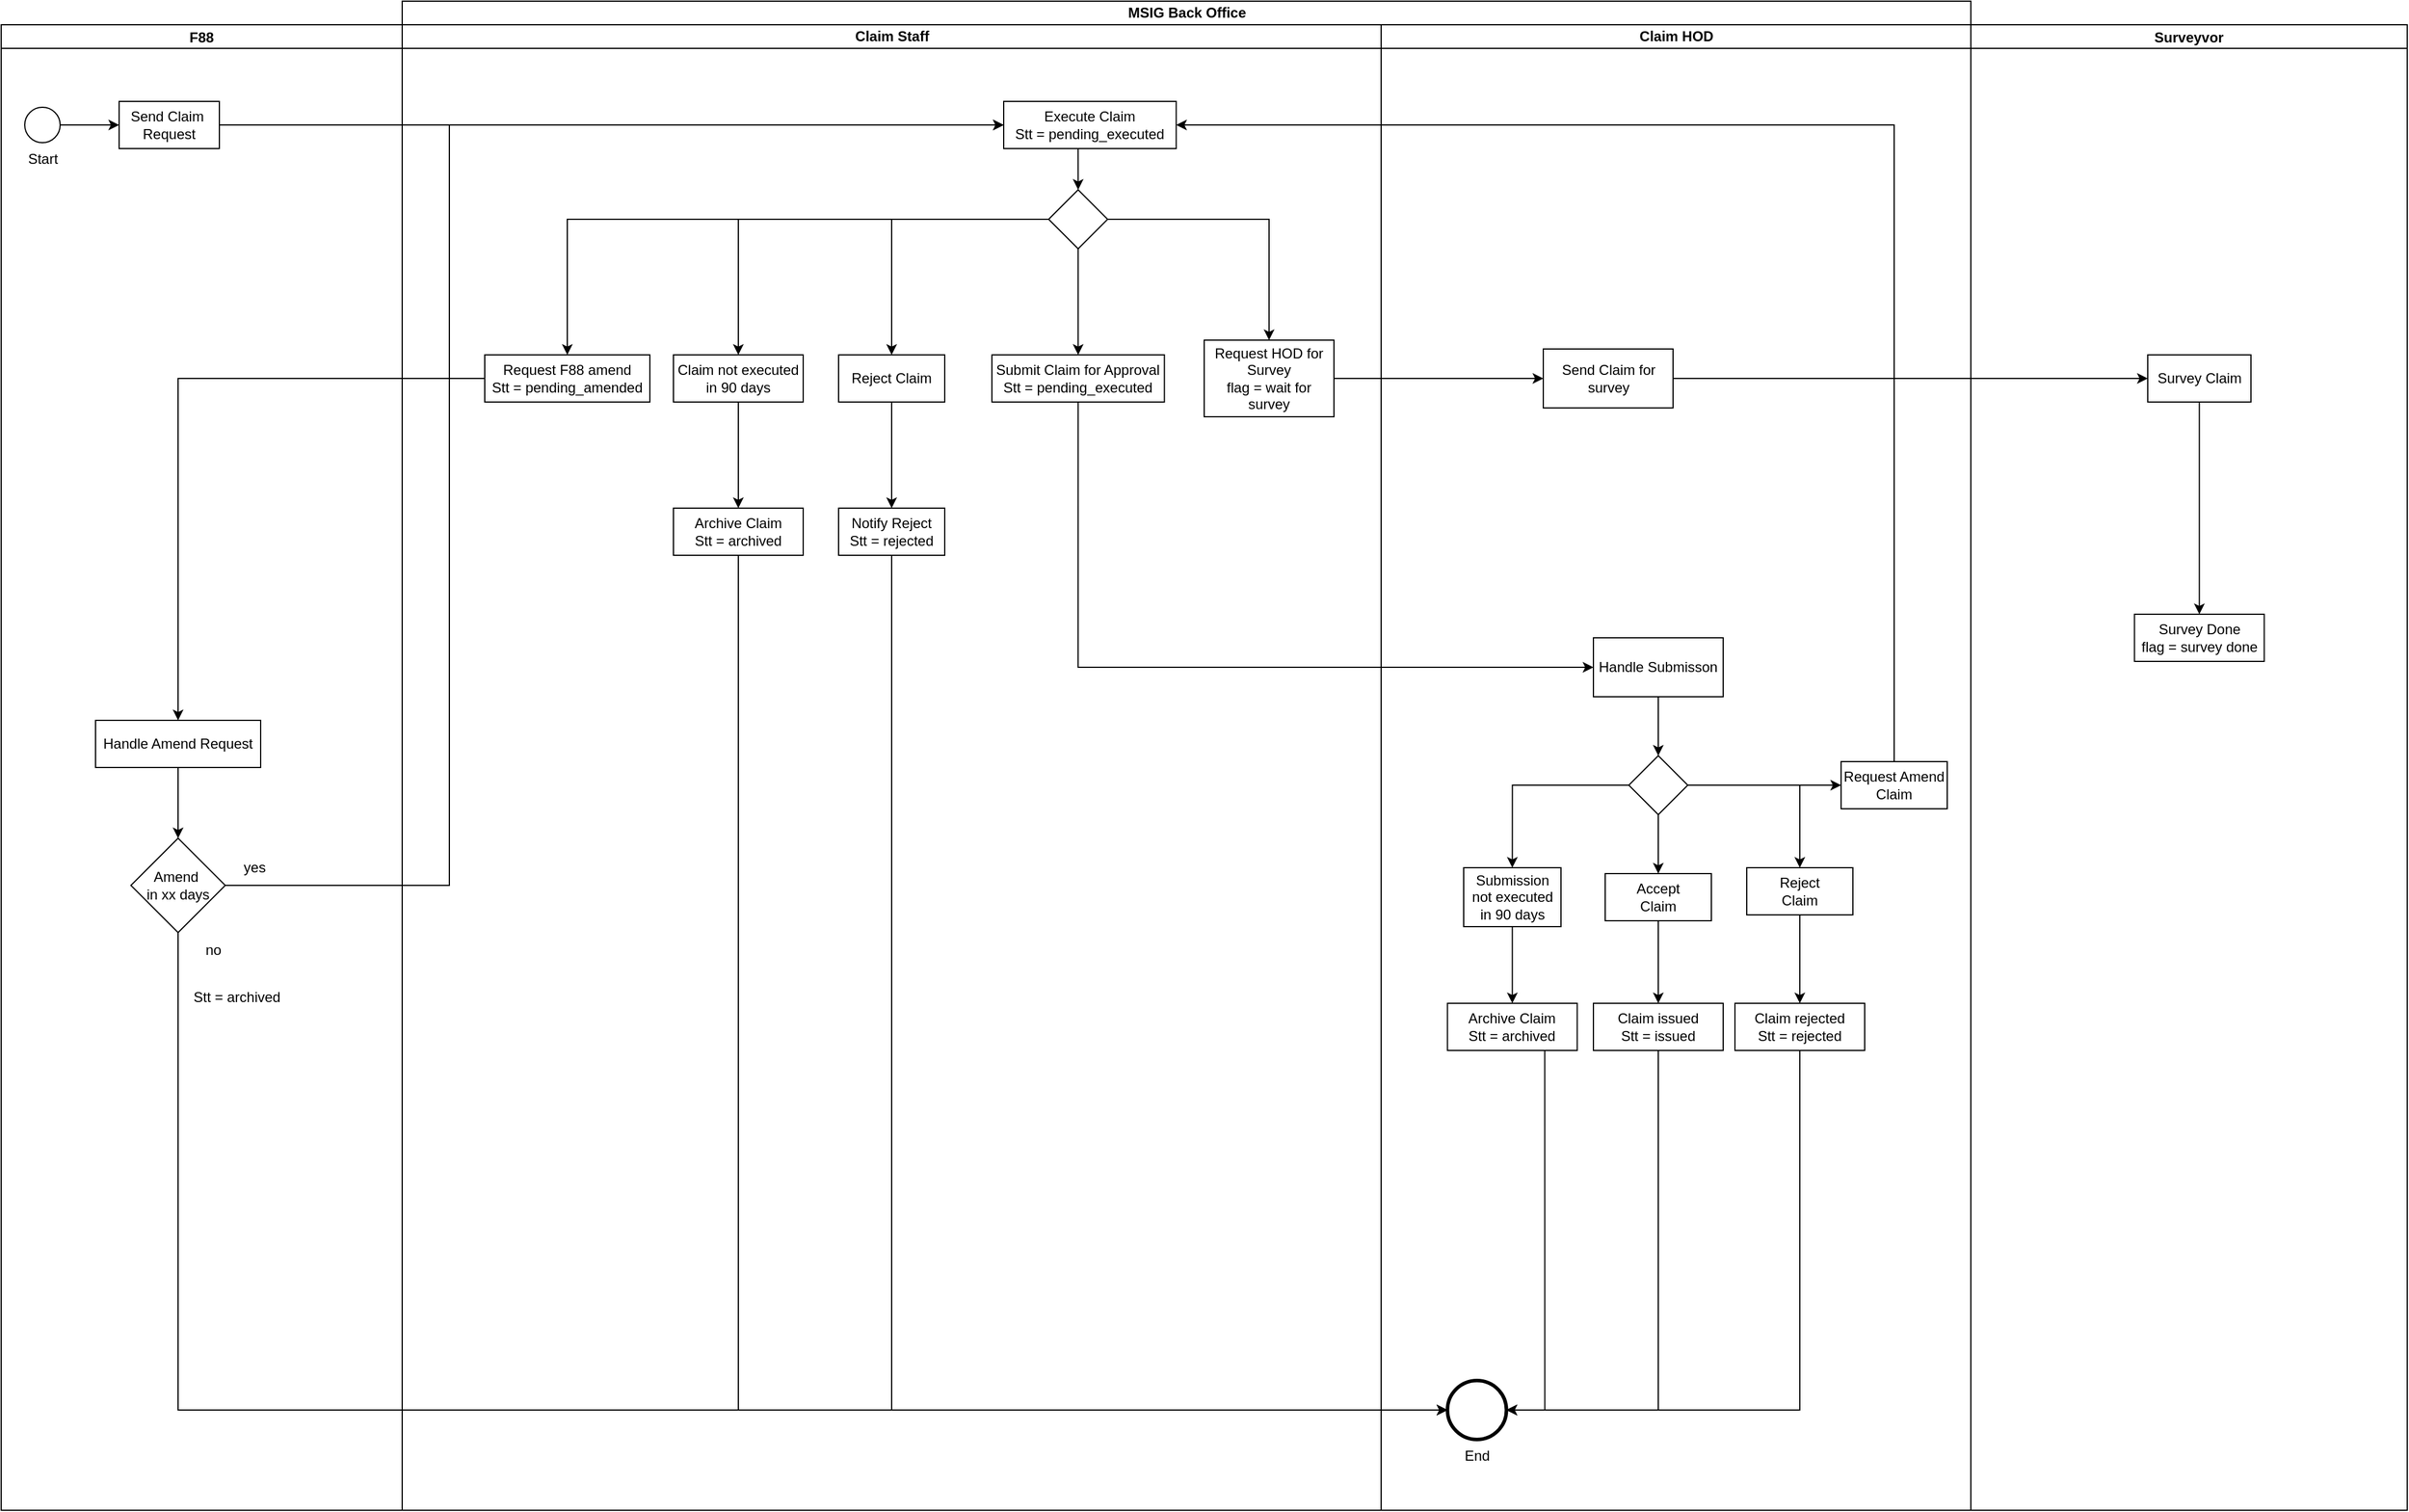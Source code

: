 <mxfile version="20.2.7" type="github">
  <diagram id="R6Ztq-pkOIHDjWPvj1B-" name="Page-1">
    <mxGraphModel dx="2447" dy="891" grid="1" gridSize="10" guides="1" tooltips="1" connect="1" arrows="1" fold="1" page="1" pageScale="1" pageWidth="850" pageHeight="1100" math="0" shadow="0">
      <root>
        <mxCell id="0" />
        <mxCell id="1" parent="0" />
        <mxCell id="10-Q_BTeWXuV71ru6LAa-2" value="MSIG Back Office" style="swimlane;html=1;childLayout=stackLayout;resizeParent=1;resizeParentMax=0;startSize=20;" parent="1" vertex="1">
          <mxGeometry x="240" y="60" width="1330" height="1280" as="geometry">
            <mxRectangle x="240" y="60" width="70" height="30" as="alternateBounds" />
          </mxGeometry>
        </mxCell>
        <mxCell id="UT80NuvYPYnNm6YNi28m-56" style="edgeStyle=orthogonalEdgeStyle;rounded=0;orthogonalLoop=1;jettySize=auto;html=1;exitX=1;exitY=0.5;exitDx=0;exitDy=0;entryX=0;entryY=0.5;entryDx=0;entryDy=0;" parent="10-Q_BTeWXuV71ru6LAa-2" source="UT80NuvYPYnNm6YNi28m-26" target="UT80NuvYPYnNm6YNi28m-52" edge="1">
          <mxGeometry relative="1" as="geometry" />
        </mxCell>
        <mxCell id="10-Q_BTeWXuV71ru6LAa-4" value="Claim Staff" style="swimlane;html=1;startSize=20;" parent="10-Q_BTeWXuV71ru6LAa-2" vertex="1">
          <mxGeometry y="20" width="830" height="1260" as="geometry" />
        </mxCell>
        <mxCell id="UT80NuvYPYnNm6YNi28m-9" style="edgeStyle=orthogonalEdgeStyle;rounded=0;orthogonalLoop=1;jettySize=auto;html=1;exitX=0.5;exitY=1;exitDx=0;exitDy=0;entryX=0.5;entryY=0;entryDx=0;entryDy=0;entryPerimeter=0;" parent="10-Q_BTeWXuV71ru6LAa-4" source="UT80NuvYPYnNm6YNi28m-6" target="UT80NuvYPYnNm6YNi28m-8" edge="1">
          <mxGeometry relative="1" as="geometry" />
        </mxCell>
        <mxCell id="UT80NuvYPYnNm6YNi28m-6" value="Execute Claim&lt;br&gt;Stt = pending_executed" style="rounded=0;whiteSpace=wrap;html=1;" parent="10-Q_BTeWXuV71ru6LAa-4" vertex="1">
          <mxGeometry x="510" y="65" width="146.25" height="40" as="geometry" />
        </mxCell>
        <mxCell id="UT80NuvYPYnNm6YNi28m-12" style="edgeStyle=orthogonalEdgeStyle;rounded=0;orthogonalLoop=1;jettySize=auto;html=1;exitX=0;exitY=0.5;exitDx=0;exitDy=0;exitPerimeter=0;entryX=0.5;entryY=0;entryDx=0;entryDy=0;" parent="10-Q_BTeWXuV71ru6LAa-4" source="UT80NuvYPYnNm6YNi28m-8" target="UT80NuvYPYnNm6YNi28m-10" edge="1">
          <mxGeometry relative="1" as="geometry" />
        </mxCell>
        <mxCell id="UT80NuvYPYnNm6YNi28m-27" style="edgeStyle=orthogonalEdgeStyle;rounded=0;orthogonalLoop=1;jettySize=auto;html=1;entryX=0.5;entryY=0;entryDx=0;entryDy=0;" parent="10-Q_BTeWXuV71ru6LAa-4" source="UT80NuvYPYnNm6YNi28m-8" target="UT80NuvYPYnNm6YNi28m-26" edge="1">
          <mxGeometry relative="1" as="geometry" />
        </mxCell>
        <mxCell id="hxh1ybELKQ1JOoOZZdKr-38" style="edgeStyle=orthogonalEdgeStyle;rounded=0;orthogonalLoop=1;jettySize=auto;html=1;exitX=0.5;exitY=1;exitDx=0;exitDy=0;exitPerimeter=0;entryX=0.5;entryY=0;entryDx=0;entryDy=0;" edge="1" parent="10-Q_BTeWXuV71ru6LAa-4" source="UT80NuvYPYnNm6YNi28m-8" target="hxh1ybELKQ1JOoOZZdKr-37">
          <mxGeometry relative="1" as="geometry" />
        </mxCell>
        <mxCell id="hxh1ybELKQ1JOoOZZdKr-40" style="edgeStyle=orthogonalEdgeStyle;rounded=0;orthogonalLoop=1;jettySize=auto;html=1;exitX=0;exitY=0.5;exitDx=0;exitDy=0;exitPerimeter=0;entryX=0.5;entryY=0;entryDx=0;entryDy=0;" edge="1" parent="10-Q_BTeWXuV71ru6LAa-4" source="UT80NuvYPYnNm6YNi28m-8" target="UT80NuvYPYnNm6YNi28m-108">
          <mxGeometry relative="1" as="geometry" />
        </mxCell>
        <mxCell id="hxh1ybELKQ1JOoOZZdKr-46" style="edgeStyle=orthogonalEdgeStyle;rounded=0;orthogonalLoop=1;jettySize=auto;html=1;exitX=0;exitY=0.5;exitDx=0;exitDy=0;exitPerimeter=0;entryX=0.5;entryY=0;entryDx=0;entryDy=0;" edge="1" parent="10-Q_BTeWXuV71ru6LAa-4" source="UT80NuvYPYnNm6YNi28m-8" target="UT80NuvYPYnNm6YNi28m-11">
          <mxGeometry relative="1" as="geometry" />
        </mxCell>
        <mxCell id="UT80NuvYPYnNm6YNi28m-8" value="" style="points=[[0.25,0.25,0],[0.5,0,0],[0.75,0.25,0],[1,0.5,0],[0.75,0.75,0],[0.5,1,0],[0.25,0.75,0],[0,0.5,0]];shape=mxgraph.bpmn.gateway2;html=1;verticalLabelPosition=bottom;labelBackgroundColor=#ffffff;verticalAlign=top;align=center;perimeter=rhombusPerimeter;outlineConnect=0;outline=none;symbol=none;" parent="10-Q_BTeWXuV71ru6LAa-4" vertex="1">
          <mxGeometry x="548.13" y="140" width="50" height="50" as="geometry" />
        </mxCell>
        <mxCell id="UT80NuvYPYnNm6YNi28m-17" style="edgeStyle=orthogonalEdgeStyle;rounded=0;orthogonalLoop=1;jettySize=auto;html=1;exitX=0.5;exitY=1;exitDx=0;exitDy=0;entryX=0.5;entryY=0;entryDx=0;entryDy=0;" parent="10-Q_BTeWXuV71ru6LAa-4" source="UT80NuvYPYnNm6YNi28m-10" target="UT80NuvYPYnNm6YNi28m-15" edge="1">
          <mxGeometry relative="1" as="geometry" />
        </mxCell>
        <mxCell id="UT80NuvYPYnNm6YNi28m-10" value="Claim not executed &lt;br&gt;in 90 days" style="rounded=0;whiteSpace=wrap;html=1;" parent="10-Q_BTeWXuV71ru6LAa-4" vertex="1">
          <mxGeometry x="230" y="280" width="110" height="40" as="geometry" />
        </mxCell>
        <mxCell id="hxh1ybELKQ1JOoOZZdKr-47" style="edgeStyle=orthogonalEdgeStyle;rounded=0;orthogonalLoop=1;jettySize=auto;html=1;exitX=0.5;exitY=1;exitDx=0;exitDy=0;" edge="1" parent="10-Q_BTeWXuV71ru6LAa-4" source="UT80NuvYPYnNm6YNi28m-11" target="hxh1ybELKQ1JOoOZZdKr-43">
          <mxGeometry relative="1" as="geometry" />
        </mxCell>
        <mxCell id="UT80NuvYPYnNm6YNi28m-11" value="Reject Claim" style="rounded=0;whiteSpace=wrap;html=1;" parent="10-Q_BTeWXuV71ru6LAa-4" vertex="1">
          <mxGeometry x="370" y="280" width="90" height="40" as="geometry" />
        </mxCell>
        <mxCell id="UT80NuvYPYnNm6YNi28m-15" value="Archive Claim&lt;br&gt;Stt = archived" style="rounded=0;whiteSpace=wrap;html=1;" parent="10-Q_BTeWXuV71ru6LAa-4" vertex="1">
          <mxGeometry x="230" y="410" width="110" height="40" as="geometry" />
        </mxCell>
        <mxCell id="UT80NuvYPYnNm6YNi28m-26" value="Request HOD for Survey&lt;br&gt;flag = wait for survey" style="rounded=0;whiteSpace=wrap;html=1;" parent="10-Q_BTeWXuV71ru6LAa-4" vertex="1">
          <mxGeometry x="680" y="267.5" width="110" height="65" as="geometry" />
        </mxCell>
        <mxCell id="UT80NuvYPYnNm6YNi28m-108" value="Request F88 amend&lt;br&gt;Stt = pending_amended" style="rounded=0;whiteSpace=wrap;html=1;" parent="10-Q_BTeWXuV71ru6LAa-4" vertex="1">
          <mxGeometry x="70" y="280" width="140" height="40" as="geometry" />
        </mxCell>
        <mxCell id="hxh1ybELKQ1JOoOZZdKr-37" value="Submit Claim for Approval&lt;br&gt;Stt = pending_executed" style="rounded=0;whiteSpace=wrap;html=1;" vertex="1" parent="10-Q_BTeWXuV71ru6LAa-4">
          <mxGeometry x="500" y="280" width="146.25" height="40" as="geometry" />
        </mxCell>
        <mxCell id="hxh1ybELKQ1JOoOZZdKr-43" value="Notify Reject&lt;br&gt;Stt = rejected" style="rounded=0;whiteSpace=wrap;html=1;" vertex="1" parent="10-Q_BTeWXuV71ru6LAa-4">
          <mxGeometry x="370" y="410" width="90" height="40" as="geometry" />
        </mxCell>
        <mxCell id="10-Q_BTeWXuV71ru6LAa-5" value="Claim HOD" style="swimlane;html=1;startSize=20;" parent="10-Q_BTeWXuV71ru6LAa-2" vertex="1">
          <mxGeometry x="830" y="20" width="500" height="1260" as="geometry">
            <mxRectangle x="240" y="20" width="40" height="460" as="alternateBounds" />
          </mxGeometry>
        </mxCell>
        <mxCell id="UT80NuvYPYnNm6YNi28m-52" value="Send Claim for survey" style="rounded=0;whiteSpace=wrap;html=1;" parent="10-Q_BTeWXuV71ru6LAa-5" vertex="1">
          <mxGeometry x="137.5" y="275" width="110" height="50" as="geometry" />
        </mxCell>
        <mxCell id="UT80NuvYPYnNm6YNi28m-86" style="edgeStyle=orthogonalEdgeStyle;rounded=0;orthogonalLoop=1;jettySize=auto;html=1;exitX=0.5;exitY=1;exitDx=0;exitDy=0;entryX=0.5;entryY=0;entryDx=0;entryDy=0;entryPerimeter=0;" parent="10-Q_BTeWXuV71ru6LAa-5" source="UT80NuvYPYnNm6YNi28m-83" target="UT80NuvYPYnNm6YNi28m-85" edge="1">
          <mxGeometry relative="1" as="geometry" />
        </mxCell>
        <mxCell id="UT80NuvYPYnNm6YNi28m-83" value="Handle Submisson" style="rounded=0;whiteSpace=wrap;html=1;" parent="10-Q_BTeWXuV71ru6LAa-5" vertex="1">
          <mxGeometry x="180" y="520" width="110" height="50" as="geometry" />
        </mxCell>
        <mxCell id="UT80NuvYPYnNm6YNi28m-89" style="edgeStyle=orthogonalEdgeStyle;rounded=0;orthogonalLoop=1;jettySize=auto;html=1;exitX=0;exitY=0.5;exitDx=0;exitDy=0;exitPerimeter=0;entryX=0.5;entryY=0;entryDx=0;entryDy=0;" parent="10-Q_BTeWXuV71ru6LAa-5" source="UT80NuvYPYnNm6YNi28m-85" target="UT80NuvYPYnNm6YNi28m-88" edge="1">
          <mxGeometry relative="1" as="geometry" />
        </mxCell>
        <mxCell id="UT80NuvYPYnNm6YNi28m-95" style="edgeStyle=orthogonalEdgeStyle;rounded=0;orthogonalLoop=1;jettySize=auto;html=1;exitX=0.5;exitY=1;exitDx=0;exitDy=0;exitPerimeter=0;" parent="10-Q_BTeWXuV71ru6LAa-5" source="UT80NuvYPYnNm6YNi28m-85" target="UT80NuvYPYnNm6YNi28m-94" edge="1">
          <mxGeometry relative="1" as="geometry" />
        </mxCell>
        <mxCell id="UT80NuvYPYnNm6YNi28m-101" style="edgeStyle=orthogonalEdgeStyle;rounded=0;orthogonalLoop=1;jettySize=auto;html=1;exitX=1;exitY=0.5;exitDx=0;exitDy=0;exitPerimeter=0;entryX=0.5;entryY=0;entryDx=0;entryDy=0;" parent="10-Q_BTeWXuV71ru6LAa-5" source="UT80NuvYPYnNm6YNi28m-85" target="UT80NuvYPYnNm6YNi28m-100" edge="1">
          <mxGeometry relative="1" as="geometry" />
        </mxCell>
        <mxCell id="hxh1ybELKQ1JOoOZZdKr-11" style="edgeStyle=orthogonalEdgeStyle;rounded=0;orthogonalLoop=1;jettySize=auto;html=1;exitX=1;exitY=0.5;exitDx=0;exitDy=0;exitPerimeter=0;entryX=0;entryY=0.5;entryDx=0;entryDy=0;" edge="1" parent="10-Q_BTeWXuV71ru6LAa-5" source="UT80NuvYPYnNm6YNi28m-85" target="hxh1ybELKQ1JOoOZZdKr-10">
          <mxGeometry relative="1" as="geometry" />
        </mxCell>
        <mxCell id="UT80NuvYPYnNm6YNi28m-85" value="" style="points=[[0.25,0.25,0],[0.5,0,0],[0.75,0.25,0],[1,0.5,0],[0.75,0.75,0],[0.5,1,0],[0.25,0.75,0],[0,0.5,0]];shape=mxgraph.bpmn.gateway2;html=1;verticalLabelPosition=bottom;labelBackgroundColor=#ffffff;verticalAlign=top;align=center;perimeter=rhombusPerimeter;outlineConnect=0;outline=none;symbol=none;" parent="10-Q_BTeWXuV71ru6LAa-5" vertex="1">
          <mxGeometry x="210" y="620" width="50" height="50" as="geometry" />
        </mxCell>
        <mxCell id="UT80NuvYPYnNm6YNi28m-92" style="edgeStyle=orthogonalEdgeStyle;rounded=0;orthogonalLoop=1;jettySize=auto;html=1;exitX=0.5;exitY=1;exitDx=0;exitDy=0;" parent="10-Q_BTeWXuV71ru6LAa-5" source="UT80NuvYPYnNm6YNi28m-88" target="UT80NuvYPYnNm6YNi28m-91" edge="1">
          <mxGeometry relative="1" as="geometry" />
        </mxCell>
        <mxCell id="UT80NuvYPYnNm6YNi28m-88" value="Submission not executed &lt;br&gt;in 90 days" style="rounded=0;whiteSpace=wrap;html=1;" parent="10-Q_BTeWXuV71ru6LAa-5" vertex="1">
          <mxGeometry x="70" y="715" width="82.5" height="50" as="geometry" />
        </mxCell>
        <mxCell id="hxh1ybELKQ1JOoOZZdKr-30" style="edgeStyle=orthogonalEdgeStyle;rounded=0;orthogonalLoop=1;jettySize=auto;html=1;exitX=0.75;exitY=1;exitDx=0;exitDy=0;entryX=1;entryY=0.5;entryDx=0;entryDy=0;entryPerimeter=0;" edge="1" parent="10-Q_BTeWXuV71ru6LAa-5" source="UT80NuvYPYnNm6YNi28m-91" target="10-Q_BTeWXuV71ru6LAa-34">
          <mxGeometry relative="1" as="geometry" />
        </mxCell>
        <mxCell id="UT80NuvYPYnNm6YNi28m-91" value="Archive Claim&lt;br&gt;Stt = archived" style="rounded=0;whiteSpace=wrap;html=1;" parent="10-Q_BTeWXuV71ru6LAa-5" vertex="1">
          <mxGeometry x="56.25" y="830" width="110" height="40" as="geometry" />
        </mxCell>
        <mxCell id="UT80NuvYPYnNm6YNi28m-97" style="edgeStyle=orthogonalEdgeStyle;rounded=0;orthogonalLoop=1;jettySize=auto;html=1;exitX=0.5;exitY=1;exitDx=0;exitDy=0;" parent="10-Q_BTeWXuV71ru6LAa-5" source="UT80NuvYPYnNm6YNi28m-94" target="UT80NuvYPYnNm6YNi28m-96" edge="1">
          <mxGeometry relative="1" as="geometry" />
        </mxCell>
        <mxCell id="UT80NuvYPYnNm6YNi28m-94" value="Accept&lt;br&gt;Claim" style="rounded=0;whiteSpace=wrap;html=1;" parent="10-Q_BTeWXuV71ru6LAa-5" vertex="1">
          <mxGeometry x="190" y="720" width="90" height="40" as="geometry" />
        </mxCell>
        <mxCell id="UT80NuvYPYnNm6YNi28m-96" value="Claim issued&lt;br&gt;Stt = issued" style="rounded=0;whiteSpace=wrap;html=1;" parent="10-Q_BTeWXuV71ru6LAa-5" vertex="1">
          <mxGeometry x="180" y="830" width="110" height="40" as="geometry" />
        </mxCell>
        <mxCell id="UT80NuvYPYnNm6YNi28m-104" style="edgeStyle=orthogonalEdgeStyle;rounded=0;orthogonalLoop=1;jettySize=auto;html=1;exitX=0.5;exitY=1;exitDx=0;exitDy=0;" parent="10-Q_BTeWXuV71ru6LAa-5" source="UT80NuvYPYnNm6YNi28m-100" target="UT80NuvYPYnNm6YNi28m-103" edge="1">
          <mxGeometry relative="1" as="geometry" />
        </mxCell>
        <mxCell id="UT80NuvYPYnNm6YNi28m-100" value="Reject&lt;br&gt;Claim" style="rounded=0;whiteSpace=wrap;html=1;" parent="10-Q_BTeWXuV71ru6LAa-5" vertex="1">
          <mxGeometry x="310" y="715" width="90" height="40" as="geometry" />
        </mxCell>
        <mxCell id="UT80NuvYPYnNm6YNi28m-103" value="Claim rejected&lt;br&gt;Stt = rejected" style="rounded=0;whiteSpace=wrap;html=1;" parent="10-Q_BTeWXuV71ru6LAa-5" vertex="1">
          <mxGeometry x="300" y="830" width="110" height="40" as="geometry" />
        </mxCell>
        <mxCell id="hxh1ybELKQ1JOoOZZdKr-10" value="Request Amend&lt;br&gt;Claim" style="rounded=0;whiteSpace=wrap;html=1;" vertex="1" parent="10-Q_BTeWXuV71ru6LAa-5">
          <mxGeometry x="390" y="625" width="90" height="40" as="geometry" />
        </mxCell>
        <mxCell id="10-Q_BTeWXuV71ru6LAa-34" value="End" style="points=[[0.145,0.145,0],[0.5,0,0],[0.855,0.145,0],[1,0.5,0],[0.855,0.855,0],[0.5,1,0],[0.145,0.855,0],[0,0.5,0]];shape=mxgraph.bpmn.event;html=1;verticalLabelPosition=bottom;labelBackgroundColor=#ffffff;verticalAlign=top;align=center;perimeter=ellipsePerimeter;outlineConnect=0;aspect=fixed;outline=end;symbol=terminate2;" parent="10-Q_BTeWXuV71ru6LAa-5" vertex="1">
          <mxGeometry x="56.25" y="1150" width="50" height="50" as="geometry" />
        </mxCell>
        <mxCell id="UT80NuvYPYnNm6YNi28m-106" style="edgeStyle=orthogonalEdgeStyle;rounded=0;orthogonalLoop=1;jettySize=auto;html=1;exitX=0.5;exitY=1;exitDx=0;exitDy=0;entryX=1;entryY=0.5;entryDx=0;entryDy=0;entryPerimeter=0;" parent="10-Q_BTeWXuV71ru6LAa-5" source="UT80NuvYPYnNm6YNi28m-103" target="10-Q_BTeWXuV71ru6LAa-34" edge="1">
          <mxGeometry relative="1" as="geometry" />
        </mxCell>
        <mxCell id="UT80NuvYPYnNm6YNi28m-99" style="edgeStyle=orthogonalEdgeStyle;rounded=0;orthogonalLoop=1;jettySize=auto;html=1;exitX=0.5;exitY=1;exitDx=0;exitDy=0;entryX=1;entryY=0.5;entryDx=0;entryDy=0;entryPerimeter=0;" parent="10-Q_BTeWXuV71ru6LAa-5" source="UT80NuvYPYnNm6YNi28m-96" target="10-Q_BTeWXuV71ru6LAa-34" edge="1">
          <mxGeometry relative="1" as="geometry" />
        </mxCell>
        <mxCell id="hxh1ybELKQ1JOoOZZdKr-12" style="edgeStyle=orthogonalEdgeStyle;rounded=0;orthogonalLoop=1;jettySize=auto;html=1;exitX=0.5;exitY=0;exitDx=0;exitDy=0;entryX=1;entryY=0.5;entryDx=0;entryDy=0;" edge="1" parent="10-Q_BTeWXuV71ru6LAa-2" source="hxh1ybELKQ1JOoOZZdKr-10" target="UT80NuvYPYnNm6YNi28m-6">
          <mxGeometry relative="1" as="geometry" />
        </mxCell>
        <mxCell id="UT80NuvYPYnNm6YNi28m-21" style="edgeStyle=orthogonalEdgeStyle;rounded=0;orthogonalLoop=1;jettySize=auto;html=1;exitX=0.5;exitY=1;exitDx=0;exitDy=0;entryX=0;entryY=0.5;entryDx=0;entryDy=0;entryPerimeter=0;" parent="10-Q_BTeWXuV71ru6LAa-2" source="UT80NuvYPYnNm6YNi28m-15" target="10-Q_BTeWXuV71ru6LAa-34" edge="1">
          <mxGeometry relative="1" as="geometry" />
        </mxCell>
        <mxCell id="hxh1ybELKQ1JOoOZZdKr-39" style="edgeStyle=orthogonalEdgeStyle;rounded=0;orthogonalLoop=1;jettySize=auto;html=1;exitX=0.5;exitY=1;exitDx=0;exitDy=0;entryX=0;entryY=0.5;entryDx=0;entryDy=0;" edge="1" parent="10-Q_BTeWXuV71ru6LAa-2" source="hxh1ybELKQ1JOoOZZdKr-37" target="UT80NuvYPYnNm6YNi28m-83">
          <mxGeometry relative="1" as="geometry" />
        </mxCell>
        <mxCell id="hxh1ybELKQ1JOoOZZdKr-48" style="edgeStyle=orthogonalEdgeStyle;rounded=0;orthogonalLoop=1;jettySize=auto;html=1;exitX=0.5;exitY=1;exitDx=0;exitDy=0;entryX=0;entryY=0.5;entryDx=0;entryDy=0;entryPerimeter=0;" edge="1" parent="10-Q_BTeWXuV71ru6LAa-2" source="hxh1ybELKQ1JOoOZZdKr-43" target="10-Q_BTeWXuV71ru6LAa-34">
          <mxGeometry relative="1" as="geometry" />
        </mxCell>
        <mxCell id="10-Q_BTeWXuV71ru6LAa-8" value="F88" style="swimlane;startSize=20;" parent="1" vertex="1">
          <mxGeometry x="-100" y="80" width="340" height="1260" as="geometry" />
        </mxCell>
        <mxCell id="UT80NuvYPYnNm6YNi28m-3" style="edgeStyle=orthogonalEdgeStyle;rounded=0;orthogonalLoop=1;jettySize=auto;html=1;exitX=1;exitY=0.5;exitDx=0;exitDy=0;exitPerimeter=0;entryX=0;entryY=0.5;entryDx=0;entryDy=0;" parent="10-Q_BTeWXuV71ru6LAa-8" source="UT80NuvYPYnNm6YNi28m-1" target="UT80NuvYPYnNm6YNi28m-2" edge="1">
          <mxGeometry relative="1" as="geometry" />
        </mxCell>
        <mxCell id="UT80NuvYPYnNm6YNi28m-1" value="Start" style="points=[[0.145,0.145,0],[0.5,0,0],[0.855,0.145,0],[1,0.5,0],[0.855,0.855,0],[0.5,1,0],[0.145,0.855,0],[0,0.5,0]];shape=mxgraph.bpmn.event;html=1;verticalLabelPosition=bottom;labelBackgroundColor=#ffffff;verticalAlign=top;align=center;perimeter=ellipsePerimeter;outlineConnect=0;aspect=fixed;outline=standard;symbol=general;" parent="10-Q_BTeWXuV71ru6LAa-8" vertex="1">
          <mxGeometry x="20" y="70" width="30" height="30" as="geometry" />
        </mxCell>
        <mxCell id="UT80NuvYPYnNm6YNi28m-2" value="Send Claim&amp;nbsp;&lt;br&gt;Request" style="rounded=0;whiteSpace=wrap;html=1;" parent="10-Q_BTeWXuV71ru6LAa-8" vertex="1">
          <mxGeometry x="100" y="65" width="85" height="40" as="geometry" />
        </mxCell>
        <mxCell id="hxh1ybELKQ1JOoOZZdKr-22" style="edgeStyle=orthogonalEdgeStyle;rounded=0;orthogonalLoop=1;jettySize=auto;html=1;exitX=0.5;exitY=1;exitDx=0;exitDy=0;entryX=0.5;entryY=0;entryDx=0;entryDy=0;" edge="1" parent="10-Q_BTeWXuV71ru6LAa-8" source="UT80NuvYPYnNm6YNi28m-112" target="hxh1ybELKQ1JOoOZZdKr-21">
          <mxGeometry relative="1" as="geometry" />
        </mxCell>
        <mxCell id="UT80NuvYPYnNm6YNi28m-112" value="Handle Amend Request" style="rounded=0;whiteSpace=wrap;html=1;" parent="10-Q_BTeWXuV71ru6LAa-8" vertex="1">
          <mxGeometry x="80" y="590" width="140" height="40" as="geometry" />
        </mxCell>
        <mxCell id="hxh1ybELKQ1JOoOZZdKr-21" value="Amend&amp;nbsp;&lt;br&gt;in xx days" style="rhombus;whiteSpace=wrap;html=1;" vertex="1" parent="10-Q_BTeWXuV71ru6LAa-8">
          <mxGeometry x="110" y="690" width="80" height="80" as="geometry" />
        </mxCell>
        <mxCell id="hxh1ybELKQ1JOoOZZdKr-26" value="yes" style="text;html=1;strokeColor=none;fillColor=none;align=center;verticalAlign=middle;whiteSpace=wrap;rounded=0;" vertex="1" parent="10-Q_BTeWXuV71ru6LAa-8">
          <mxGeometry x="185" y="700" width="60" height="30" as="geometry" />
        </mxCell>
        <mxCell id="hxh1ybELKQ1JOoOZZdKr-27" value="no" style="text;html=1;strokeColor=none;fillColor=none;align=center;verticalAlign=middle;whiteSpace=wrap;rounded=0;" vertex="1" parent="10-Q_BTeWXuV71ru6LAa-8">
          <mxGeometry x="150" y="770" width="60" height="30" as="geometry" />
        </mxCell>
        <mxCell id="hxh1ybELKQ1JOoOZZdKr-31" value="Stt = archived" style="text;html=1;strokeColor=none;fillColor=none;align=center;verticalAlign=middle;whiteSpace=wrap;rounded=0;" vertex="1" parent="10-Q_BTeWXuV71ru6LAa-8">
          <mxGeometry x="160" y="810" width="80" height="30" as="geometry" />
        </mxCell>
        <mxCell id="UT80NuvYPYnNm6YNi28m-7" style="edgeStyle=orthogonalEdgeStyle;rounded=0;orthogonalLoop=1;jettySize=auto;html=1;exitX=1;exitY=0.5;exitDx=0;exitDy=0;entryX=0;entryY=0.5;entryDx=0;entryDy=0;" parent="1" source="UT80NuvYPYnNm6YNi28m-2" target="UT80NuvYPYnNm6YNi28m-6" edge="1">
          <mxGeometry relative="1" as="geometry" />
        </mxCell>
        <mxCell id="UT80NuvYPYnNm6YNi28m-22" value="Surveyvor" style="swimlane;startSize=20;" parent="1" vertex="1">
          <mxGeometry x="1570" y="80" width="370" height="1260" as="geometry" />
        </mxCell>
        <mxCell id="UT80NuvYPYnNm6YNi28m-80" style="edgeStyle=orthogonalEdgeStyle;rounded=0;orthogonalLoop=1;jettySize=auto;html=1;exitX=0.5;exitY=1;exitDx=0;exitDy=0;entryX=0.5;entryY=0;entryDx=0;entryDy=0;" parent="UT80NuvYPYnNm6YNi28m-22" source="UT80NuvYPYnNm6YNi28m-73" target="UT80NuvYPYnNm6YNi28m-79" edge="1">
          <mxGeometry relative="1" as="geometry" />
        </mxCell>
        <mxCell id="UT80NuvYPYnNm6YNi28m-73" value="Survey Claim" style="rounded=0;whiteSpace=wrap;html=1;" parent="UT80NuvYPYnNm6YNi28m-22" vertex="1">
          <mxGeometry x="150" y="280" width="87.5" height="40" as="geometry" />
        </mxCell>
        <mxCell id="UT80NuvYPYnNm6YNi28m-79" value="Survey Done&lt;br&gt;flag = survey done" style="rounded=0;whiteSpace=wrap;html=1;" parent="UT80NuvYPYnNm6YNi28m-22" vertex="1">
          <mxGeometry x="138.75" y="500" width="110" height="40" as="geometry" />
        </mxCell>
        <mxCell id="UT80NuvYPYnNm6YNi28m-78" style="edgeStyle=orthogonalEdgeStyle;rounded=0;orthogonalLoop=1;jettySize=auto;html=1;exitX=1;exitY=0.5;exitDx=0;exitDy=0;entryX=0;entryY=0.5;entryDx=0;entryDy=0;" parent="1" source="UT80NuvYPYnNm6YNi28m-52" target="UT80NuvYPYnNm6YNi28m-73" edge="1">
          <mxGeometry relative="1" as="geometry" />
        </mxCell>
        <mxCell id="hxh1ybELKQ1JOoOZZdKr-23" style="edgeStyle=orthogonalEdgeStyle;rounded=0;orthogonalLoop=1;jettySize=auto;html=1;exitX=1;exitY=0.5;exitDx=0;exitDy=0;entryX=0;entryY=0.5;entryDx=0;entryDy=0;" edge="1" parent="1" source="hxh1ybELKQ1JOoOZZdKr-21" target="UT80NuvYPYnNm6YNi28m-6">
          <mxGeometry relative="1" as="geometry">
            <Array as="points">
              <mxPoint x="280" y="810" />
              <mxPoint x="280" y="165" />
            </Array>
          </mxGeometry>
        </mxCell>
        <mxCell id="hxh1ybELKQ1JOoOZZdKr-29" style="edgeStyle=orthogonalEdgeStyle;rounded=0;orthogonalLoop=1;jettySize=auto;html=1;exitX=0.5;exitY=1;exitDx=0;exitDy=0;entryX=0;entryY=0.5;entryDx=0;entryDy=0;entryPerimeter=0;" edge="1" parent="1" source="hxh1ybELKQ1JOoOZZdKr-21" target="10-Q_BTeWXuV71ru6LAa-34">
          <mxGeometry relative="1" as="geometry" />
        </mxCell>
        <mxCell id="hxh1ybELKQ1JOoOZZdKr-49" style="edgeStyle=orthogonalEdgeStyle;rounded=0;orthogonalLoop=1;jettySize=auto;html=1;exitX=0;exitY=0.5;exitDx=0;exitDy=0;entryX=0.5;entryY=0;entryDx=0;entryDy=0;" edge="1" parent="1" source="UT80NuvYPYnNm6YNi28m-108" target="UT80NuvYPYnNm6YNi28m-112">
          <mxGeometry relative="1" as="geometry" />
        </mxCell>
      </root>
    </mxGraphModel>
  </diagram>
</mxfile>
